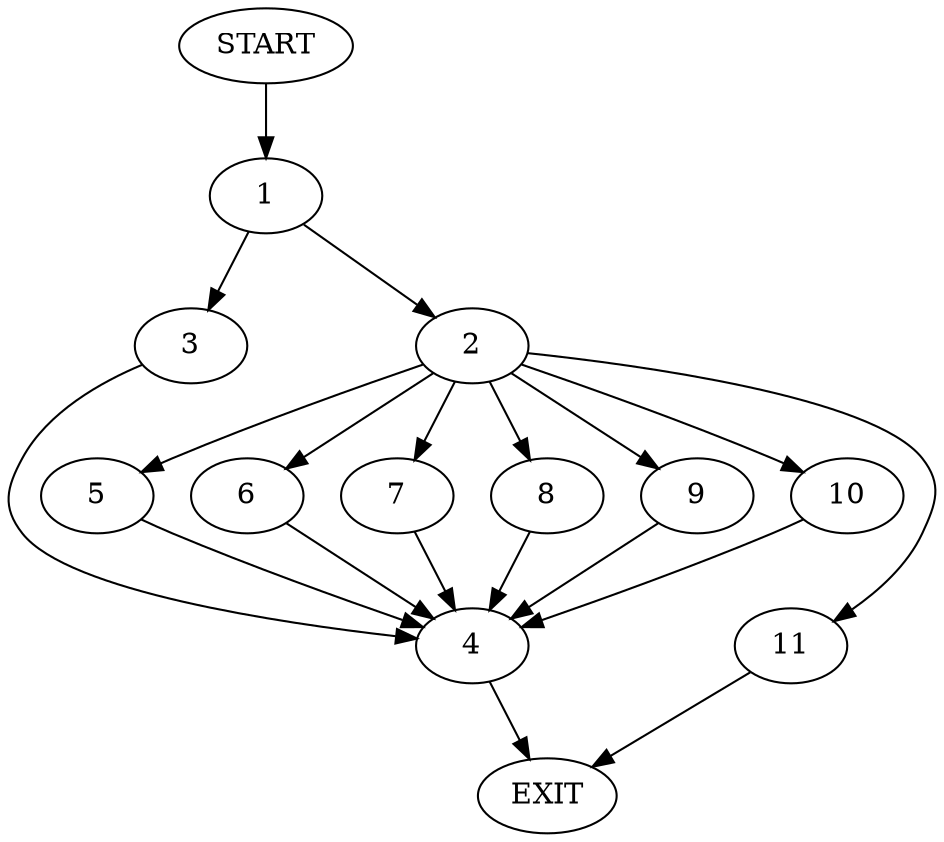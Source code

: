 digraph {
0 [label="START"]
12 [label="EXIT"]
0 -> 1
1 -> 2
1 -> 3
3 -> 4
2 -> 5
2 -> 6
2 -> 7
2 -> 8
2 -> 9
2 -> 10
2 -> 11
4 -> 12
7 -> 4
11 -> 12
5 -> 4
8 -> 4
9 -> 4
10 -> 4
6 -> 4
}
